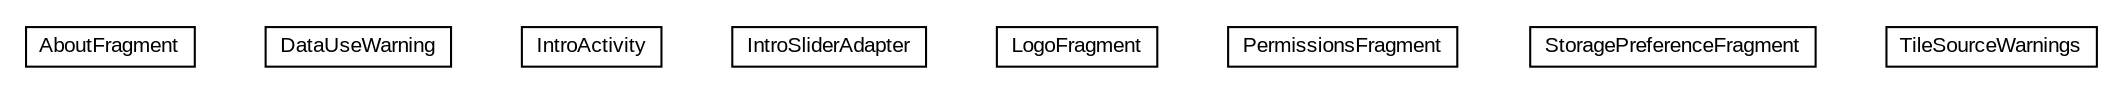 #!/usr/local/bin/dot
#
# Class diagram 
# Generated by UMLGraph version R5_6-24-gf6e263 (http://www.umlgraph.org/)
#

digraph G {
	edge [fontname="arial",fontsize=10,labelfontname="arial",labelfontsize=10];
	node [fontname="arial",fontsize=10,shape=plaintext];
	nodesep=0.25;
	ranksep=0.5;
	// org.osmdroid.intro.AboutFragment
	c941 [label=<<table title="org.osmdroid.intro.AboutFragment" border="0" cellborder="1" cellspacing="0" cellpadding="2" port="p" href="./AboutFragment.html">
		<tr><td><table border="0" cellspacing="0" cellpadding="1">
<tr><td align="center" balign="center"> AboutFragment </td></tr>
		</table></td></tr>
		</table>>, URL="./AboutFragment.html", fontname="arial", fontcolor="black", fontsize=10.0];
	// org.osmdroid.intro.DataUseWarning
	c942 [label=<<table title="org.osmdroid.intro.DataUseWarning" border="0" cellborder="1" cellspacing="0" cellpadding="2" port="p" href="./DataUseWarning.html">
		<tr><td><table border="0" cellspacing="0" cellpadding="1">
<tr><td align="center" balign="center"> DataUseWarning </td></tr>
		</table></td></tr>
		</table>>, URL="./DataUseWarning.html", fontname="arial", fontcolor="black", fontsize=10.0];
	// org.osmdroid.intro.IntroActivity
	c943 [label=<<table title="org.osmdroid.intro.IntroActivity" border="0" cellborder="1" cellspacing="0" cellpadding="2" port="p" href="./IntroActivity.html">
		<tr><td><table border="0" cellspacing="0" cellpadding="1">
<tr><td align="center" balign="center"> IntroActivity </td></tr>
		</table></td></tr>
		</table>>, URL="./IntroActivity.html", fontname="arial", fontcolor="black", fontsize=10.0];
	// org.osmdroid.intro.IntroSliderAdapter
	c944 [label=<<table title="org.osmdroid.intro.IntroSliderAdapter" border="0" cellborder="1" cellspacing="0" cellpadding="2" port="p" href="./IntroSliderAdapter.html">
		<tr><td><table border="0" cellspacing="0" cellpadding="1">
<tr><td align="center" balign="center"> IntroSliderAdapter </td></tr>
		</table></td></tr>
		</table>>, URL="./IntroSliderAdapter.html", fontname="arial", fontcolor="black", fontsize=10.0];
	// org.osmdroid.intro.LogoFragment
	c945 [label=<<table title="org.osmdroid.intro.LogoFragment" border="0" cellborder="1" cellspacing="0" cellpadding="2" port="p" href="./LogoFragment.html">
		<tr><td><table border="0" cellspacing="0" cellpadding="1">
<tr><td align="center" balign="center"> LogoFragment </td></tr>
		</table></td></tr>
		</table>>, URL="./LogoFragment.html", fontname="arial", fontcolor="black", fontsize=10.0];
	// org.osmdroid.intro.PermissionsFragment
	c946 [label=<<table title="org.osmdroid.intro.PermissionsFragment" border="0" cellborder="1" cellspacing="0" cellpadding="2" port="p" href="./PermissionsFragment.html">
		<tr><td><table border="0" cellspacing="0" cellpadding="1">
<tr><td align="center" balign="center"> PermissionsFragment </td></tr>
		</table></td></tr>
		</table>>, URL="./PermissionsFragment.html", fontname="arial", fontcolor="black", fontsize=10.0];
	// org.osmdroid.intro.StoragePreferenceFragment
	c947 [label=<<table title="org.osmdroid.intro.StoragePreferenceFragment" border="0" cellborder="1" cellspacing="0" cellpadding="2" port="p" href="./StoragePreferenceFragment.html">
		<tr><td><table border="0" cellspacing="0" cellpadding="1">
<tr><td align="center" balign="center"> StoragePreferenceFragment </td></tr>
		</table></td></tr>
		</table>>, URL="./StoragePreferenceFragment.html", fontname="arial", fontcolor="black", fontsize=10.0];
	// org.osmdroid.intro.TileSourceWarnings
	c948 [label=<<table title="org.osmdroid.intro.TileSourceWarnings" border="0" cellborder="1" cellspacing="0" cellpadding="2" port="p" href="./TileSourceWarnings.html">
		<tr><td><table border="0" cellspacing="0" cellpadding="1">
<tr><td align="center" balign="center"> TileSourceWarnings </td></tr>
		</table></td></tr>
		</table>>, URL="./TileSourceWarnings.html", fontname="arial", fontcolor="black", fontsize=10.0];
}

